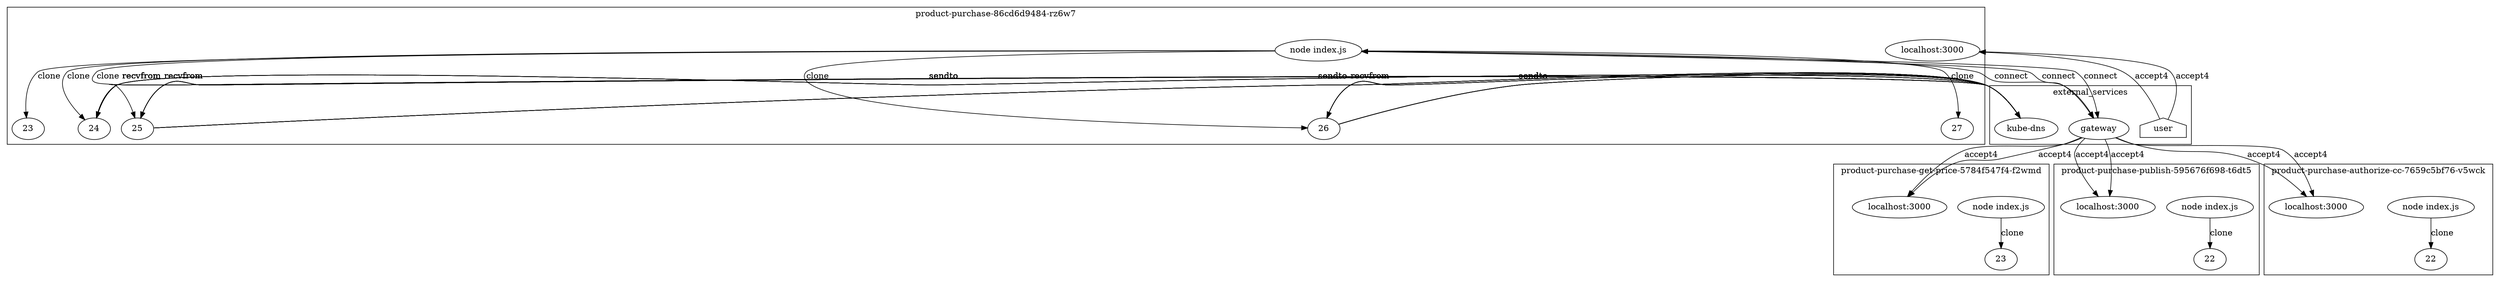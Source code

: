 digraph G {
	subgraph "cluster_ product-purchase-86cd6d9484-rz6w7 " {
		label=" product-purchase-86cd6d9484-rz6w7 "
		3445 [label="node index.js"]
		3445 -> 3643 [label=clone]
		"product-purchase_localhost_3000" [label="localhost:3000"]
		"product-purchase_localhost_3000" [label="localhost:3000"]
		3445 -> 7821 [label=clone]
		3445 -> 7828 [label=clone]
		3445 -> 7833 [label=clone]
		3445 -> 7841 [label=clone]
		3643 [label=23]
		7821 [label=24]
		7828 [label=25]
		7833 [label=26]
		7841 [label=27]
	}
	subgraph "cluster_ product-purchase-get-price-5784f547f4-f2wmd " {
		label=" product-purchase-get-price-5784f547f4-f2wmd "
		4204 [label="node index.js"]
		4204 -> 4311 [label=clone]
		"product-purchase-get-price_localhost_3000" [label="localhost:3000"]
		"product-purchase-get-price_localhost_3000" [label="localhost:3000"]
		4311 [label=23]
	}
	subgraph "cluster_ product-purchase-publish-595676f698-t6dt5 " {
		label=" product-purchase-publish-595676f698-t6dt5 "
		5226 [label="node index.js"]
		5226 -> 5350 [label=clone]
		"product-purchase-publish_localhost_3000" [label="localhost:3000"]
		"product-purchase-publish_localhost_3000" [label="localhost:3000"]
		5350 [label=22]
	}
	subgraph "cluster_ product-purchase-authorize-cc-7659c5bf76-v5wck " {
		label=" product-purchase-authorize-cc-7659c5bf76-v5wck "
		6524 [label="node index.js"]
		6524 -> 6660 [label=clone]
		"product-purchase-authorize-cc_localhost_3000" [label="localhost:3000"]
		"product-purchase-authorize-cc_localhost_3000" [label="localhost:3000"]
		6660 [label=22]
	}
	subgraph cluster_services {
		label=external_services
		user [shape=house]
		user -> "product-purchase_localhost_3000" [label=accept4]
		user -> "product-purchase_localhost_3000" [label=accept4]
		"10.107.89.58_8080" [label=gateway]
		3445 -> "10.107.89.58_8080" [label=connect dir=both]
		"10.107.89.58_8080" [label=gateway]
		3445 -> "10.107.89.58_8080" [label=connect dir=both]
		"10.107.89.58_8080" [label=gateway]
		3445 -> "10.107.89.58_8080" [label=connect dir=both]
		"10.96.0.10_53" [label="kube-dns"]
		7821 -> "10.96.0.10_53" [label=sendto]
		"10.96.0.10_53" [label="kube-dns"]
		7821 -> "10.96.0.10_53" [label=sendto]
		"10.96.0.10_53" [label="kube-dns"]
		"10.96.0.10_53" -> 7821 [label=recvfrom]
		"10.96.0.10_53" [label="kube-dns"]
		"10.96.0.10_53" -> 7821 [label=recvfrom]
		"10.96.0.10_53" [label="kube-dns"]
		7821 -> "10.96.0.10_53" [label=sendto]
		"10.96.0.10_53" [label="kube-dns"]
		7821 -> "10.96.0.10_53" [label=sendto]
		"10.96.0.10_53" [label="kube-dns"]
		"10.96.0.10_53" -> 7821 [label=recvfrom]
		"10.96.0.10_53" [label="kube-dns"]
		"10.96.0.10_53" -> 7821 [label=recvfrom]
		"10.96.0.10_53" [label="kube-dns"]
		7821 -> "10.96.0.10_53" [label=sendto]
		"10.96.0.10_53" [label="kube-dns"]
		7821 -> "10.96.0.10_53" [label=sendto]
		"10.96.0.10_53" [label="kube-dns"]
		"10.96.0.10_53" -> 7821 [label=recvfrom]
		"10.96.0.10_53" [label="kube-dns"]
		"10.96.0.10_53" -> 7821 [label=recvfrom]
		"10.96.0.10_53" [label="kube-dns"]
		7821 -> "10.96.0.10_53" [label=sendto]
		"10.96.0.10_53" [label="kube-dns"]
		7821 -> "10.96.0.10_53" [label=sendto]
		"10.96.0.10_53" [label="kube-dns"]
		"10.96.0.10_53" -> 7821 [label=recvfrom]
		"10.96.0.10_53" [label="kube-dns"]
		"10.96.0.10_53" -> 7821 [label=recvfrom]
		"10.96.0.10_53" [label="kube-dns"]
		7828 -> "10.96.0.10_53" [label=sendto]
		"10.96.0.10_53" [label="kube-dns"]
		7828 -> "10.96.0.10_53" [label=sendto]
		"10.96.0.10_53" [label="kube-dns"]
		"10.96.0.10_53" -> 7828 [label=recvfrom]
		"10.96.0.10_53" [label="kube-dns"]
		"10.96.0.10_53" -> 7828 [label=recvfrom]
		"10.96.0.10_53" [label="kube-dns"]
		7828 -> "10.96.0.10_53" [label=sendto]
		"10.96.0.10_53" [label="kube-dns"]
		7828 -> "10.96.0.10_53" [label=sendto]
		"10.96.0.10_53" [label="kube-dns"]
		"10.96.0.10_53" -> 7828 [label=recvfrom]
		"10.96.0.10_53" [label="kube-dns"]
		"10.96.0.10_53" -> 7828 [label=recvfrom]
		"10.96.0.10_53" [label="kube-dns"]
		7828 -> "10.96.0.10_53" [label=sendto]
		"10.96.0.10_53" [label="kube-dns"]
		7828 -> "10.96.0.10_53" [label=sendto]
		"10.96.0.10_53" [label="kube-dns"]
		"10.96.0.10_53" -> 7828 [label=recvfrom]
		"10.96.0.10_53" [label="kube-dns"]
		"10.96.0.10_53" -> 7828 [label=recvfrom]
		"10.96.0.10_53" [label="kube-dns"]
		7828 -> "10.96.0.10_53" [label=sendto]
		"10.96.0.10_53" [label="kube-dns"]
		7828 -> "10.96.0.10_53" [label=sendto]
		"10.96.0.10_53" [label="kube-dns"]
		"10.96.0.10_53" -> 7828 [label=recvfrom]
		"10.96.0.10_53" [label="kube-dns"]
		"10.96.0.10_53" -> 7828 [label=recvfrom]
		"10.96.0.10_53" [label="kube-dns"]
		7833 -> "10.96.0.10_53" [label=sendto]
		"10.96.0.10_53" [label="kube-dns"]
		7833 -> "10.96.0.10_53" [label=sendto]
		"10.96.0.10_53" [label="kube-dns"]
		"10.96.0.10_53" -> 7833 [label=recvfrom]
		"10.96.0.10_53" [label="kube-dns"]
		"10.96.0.10_53" -> 7833 [label=recvfrom]
		"10.96.0.10_53" [label="kube-dns"]
		7833 -> "10.96.0.10_53" [label=sendto]
		"10.96.0.10_53" [label="kube-dns"]
		7833 -> "10.96.0.10_53" [label=sendto]
		"10.96.0.10_53" [label="kube-dns"]
		"10.96.0.10_53" -> 7833 [label=recvfrom]
		"10.96.0.10_53" [label="kube-dns"]
		"10.96.0.10_53" -> 7833 [label=recvfrom]
		"10.96.0.10_53" [label="kube-dns"]
		7833 -> "10.96.0.10_53" [label=sendto]
		"10.96.0.10_53" [label="kube-dns"]
		7833 -> "10.96.0.10_53" [label=sendto]
		"10.96.0.10_53" [label="kube-dns"]
		"10.96.0.10_53" -> 7833 [label=recvfrom]
		"10.96.0.10_53" [label="kube-dns"]
		"10.96.0.10_53" -> 7833 [label=recvfrom]
		"10.96.0.10_53" [label="kube-dns"]
		7833 -> "10.96.0.10_53" [label=sendto]
		"10.96.0.10_53" [label="kube-dns"]
		7833 -> "10.96.0.10_53" [label=sendto]
		"10.96.0.10_53" [label="kube-dns"]
		"10.96.0.10_53" -> 7833 [label=recvfrom]
		"10.96.0.10_53" [label="kube-dns"]
		"10.96.0.10_53" -> 7833 [label=recvfrom]
		"10.107.89.58_8080" -> "product-purchase-get-price_localhost_3000" [label=accept4]
		"10.107.89.58_8080" -> "product-purchase-get-price_localhost_3000" [label=accept4]
		"10.107.89.58_8080" -> "product-purchase-publish_localhost_3000" [label=accept4]
		"10.107.89.58_8080" -> "product-purchase-publish_localhost_3000" [label=accept4]
		"10.107.89.58_8080" -> "product-purchase-authorize-cc_localhost_3000" [label=accept4]
		"10.107.89.58_8080" -> "product-purchase-authorize-cc_localhost_3000" [label=accept4]
	}
}
